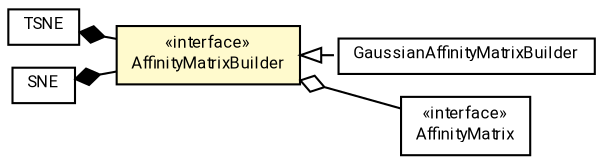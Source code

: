 #!/usr/local/bin/dot
#
# Class diagram 
# Generated by UMLGraph version R5_7_2-60-g0e99a6 (http://www.spinellis.gr/umlgraph/)
#

digraph G {
	graph [fontnames="svg"]
	edge [fontname="Roboto",fontsize=7,labelfontname="Roboto",labelfontsize=7,color="black"];
	node [fontname="Roboto",fontcolor="black",fontsize=8,shape=plaintext,margin=0,width=0,height=0];
	nodesep=0.15;
	ranksep=0.25;
	rankdir=LR;
	// de.lmu.ifi.dbs.elki.algorithm.projection.GaussianAffinityMatrixBuilder<O>
	c1466968 [label=<<table title="de.lmu.ifi.dbs.elki.algorithm.projection.GaussianAffinityMatrixBuilder" border="0" cellborder="1" cellspacing="0" cellpadding="2" href="GaussianAffinityMatrixBuilder.html" target="_parent">
		<tr><td><table border="0" cellspacing="0" cellpadding="1">
		<tr><td align="center" balign="center"> <font face="Roboto">GaussianAffinityMatrixBuilder</font> </td></tr>
		</table></td></tr>
		</table>>, URL="GaussianAffinityMatrixBuilder.html"];
	// de.lmu.ifi.dbs.elki.algorithm.projection.AffinityMatrixBuilder<O>
	c1466972 [label=<<table title="de.lmu.ifi.dbs.elki.algorithm.projection.AffinityMatrixBuilder" border="0" cellborder="1" cellspacing="0" cellpadding="2" bgcolor="lemonChiffon" href="AffinityMatrixBuilder.html" target="_parent">
		<tr><td><table border="0" cellspacing="0" cellpadding="1">
		<tr><td align="center" balign="center"> &#171;interface&#187; </td></tr>
		<tr><td align="center" balign="center"> <font face="Roboto">AffinityMatrixBuilder</font> </td></tr>
		</table></td></tr>
		</table>>, URL="AffinityMatrixBuilder.html"];
	// de.lmu.ifi.dbs.elki.algorithm.projection.TSNE<O>
	c1466979 [label=<<table title="de.lmu.ifi.dbs.elki.algorithm.projection.TSNE" border="0" cellborder="1" cellspacing="0" cellpadding="2" href="TSNE.html" target="_parent">
		<tr><td><table border="0" cellspacing="0" cellpadding="1">
		<tr><td align="center" balign="center"> <font face="Roboto">TSNE</font> </td></tr>
		</table></td></tr>
		</table>>, URL="TSNE.html"];
	// de.lmu.ifi.dbs.elki.algorithm.projection.AffinityMatrix
	c1466981 [label=<<table title="de.lmu.ifi.dbs.elki.algorithm.projection.AffinityMatrix" border="0" cellborder="1" cellspacing="0" cellpadding="2" href="AffinityMatrix.html" target="_parent">
		<tr><td><table border="0" cellspacing="0" cellpadding="1">
		<tr><td align="center" balign="center"> &#171;interface&#187; </td></tr>
		<tr><td align="center" balign="center"> <font face="Roboto">AffinityMatrix</font> </td></tr>
		</table></td></tr>
		</table>>, URL="AffinityMatrix.html"];
	// de.lmu.ifi.dbs.elki.algorithm.projection.SNE<O>
	c1466982 [label=<<table title="de.lmu.ifi.dbs.elki.algorithm.projection.SNE" border="0" cellborder="1" cellspacing="0" cellpadding="2" href="SNE.html" target="_parent">
		<tr><td><table border="0" cellspacing="0" cellpadding="1">
		<tr><td align="center" balign="center"> <font face="Roboto">SNE</font> </td></tr>
		</table></td></tr>
		</table>>, URL="SNE.html"];
	// de.lmu.ifi.dbs.elki.algorithm.projection.GaussianAffinityMatrixBuilder<O> implements de.lmu.ifi.dbs.elki.algorithm.projection.AffinityMatrixBuilder<O>
	c1466972 -> c1466968 [arrowtail=empty,style=dashed,dir=back,weight=9];
	// de.lmu.ifi.dbs.elki.algorithm.projection.AffinityMatrixBuilder<O> has de.lmu.ifi.dbs.elki.algorithm.projection.AffinityMatrix
	c1466972 -> c1466981 [arrowhead=none,arrowtail=ediamond,dir=back,weight=4];
	// de.lmu.ifi.dbs.elki.algorithm.projection.TSNE<O> composed de.lmu.ifi.dbs.elki.algorithm.projection.AffinityMatrixBuilder<O>
	c1466979 -> c1466972 [arrowhead=none,arrowtail=diamond,dir=back,weight=6];
	// de.lmu.ifi.dbs.elki.algorithm.projection.SNE<O> composed de.lmu.ifi.dbs.elki.algorithm.projection.AffinityMatrixBuilder<O>
	c1466982 -> c1466972 [arrowhead=none,arrowtail=diamond,dir=back,weight=6];
}

